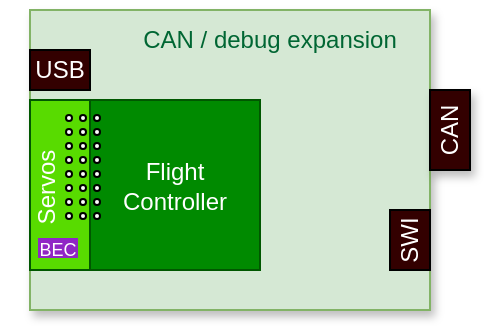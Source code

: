 <mxfile version="24.7.0" type="github">
  <diagram name="Page-1" id="cuTrMUr7h4BsO1YZslC1">
    <mxGraphModel dx="830" dy="446" grid="1" gridSize="10" guides="1" tooltips="1" connect="1" arrows="1" fold="1" page="1" pageScale="1" pageWidth="827" pageHeight="1169" math="0" shadow="0">
      <root>
        <mxCell id="0" />
        <mxCell id="1" parent="0" />
        <mxCell id="mdAf7T-0egApHh9d--ax-3" value="CAN" style="rounded=0;whiteSpace=wrap;html=1;fillColor=#d5e8d4;strokeColor=#82b366;shadow=1;" parent="1" vertex="1">
          <mxGeometry x="270" y="490" width="200" height="150" as="geometry" />
        </mxCell>
        <mxCell id="mdAf7T-0egApHh9d--ax-4" value="Flight&lt;div&gt;Controller&lt;/div&gt;" style="whiteSpace=wrap;html=1;aspect=fixed;fillColor=#008a00;fontColor=#ffffff;strokeColor=#005700;" parent="1" vertex="1">
          <mxGeometry x="300" y="535" width="85" height="85" as="geometry" />
        </mxCell>
        <mxCell id="mdAf7T-0egApHh9d--ax-5" value="" style="rounded=0;whiteSpace=wrap;html=1;fillColor=#58db00;fontColor=#ffffff;strokeColor=#005700;" parent="1" vertex="1">
          <mxGeometry x="270" y="535" width="30" height="85" as="geometry" />
        </mxCell>
        <mxCell id="mdAf7T-0egApHh9d--ax-7" value="" style="rounded=0;whiteSpace=wrap;html=1;fillColor=#330000;" parent="1" vertex="1">
          <mxGeometry x="450" y="590" width="20" height="30" as="geometry" />
        </mxCell>
        <mxCell id="mdAf7T-0egApHh9d--ax-8" value="" style="rounded=0;whiteSpace=wrap;html=1;fillColor=#330000;shadow=1;" parent="1" vertex="1">
          <mxGeometry x="470" y="530" width="20" height="40" as="geometry" />
        </mxCell>
        <mxCell id="mdAf7T-0egApHh9d--ax-9" value="" style="ellipse;whiteSpace=wrap;html=1;aspect=fixed;" parent="1" vertex="1">
          <mxGeometry x="295" y="542.5" width="3" height="3" as="geometry" />
        </mxCell>
        <mxCell id="mdAf7T-0egApHh9d--ax-11" value="" style="ellipse;whiteSpace=wrap;html=1;aspect=fixed;" parent="1" vertex="1">
          <mxGeometry x="288" y="542.5" width="3" height="3" as="geometry" />
        </mxCell>
        <mxCell id="mdAf7T-0egApHh9d--ax-12" value="" style="ellipse;whiteSpace=wrap;html=1;aspect=fixed;" parent="1" vertex="1">
          <mxGeometry x="302" y="542.5" width="3" height="3" as="geometry" />
        </mxCell>
        <mxCell id="mdAf7T-0egApHh9d--ax-13" value="" style="ellipse;whiteSpace=wrap;html=1;aspect=fixed;" parent="1" vertex="1">
          <mxGeometry x="295" y="549.5" width="3" height="3" as="geometry" />
        </mxCell>
        <mxCell id="mdAf7T-0egApHh9d--ax-14" value="" style="ellipse;whiteSpace=wrap;html=1;aspect=fixed;" parent="1" vertex="1">
          <mxGeometry x="288" y="549.5" width="3" height="3" as="geometry" />
        </mxCell>
        <mxCell id="mdAf7T-0egApHh9d--ax-15" value="" style="ellipse;whiteSpace=wrap;html=1;aspect=fixed;" parent="1" vertex="1">
          <mxGeometry x="302" y="549.5" width="3" height="3" as="geometry" />
        </mxCell>
        <mxCell id="mdAf7T-0egApHh9d--ax-16" value="" style="ellipse;whiteSpace=wrap;html=1;aspect=fixed;" parent="1" vertex="1">
          <mxGeometry x="295" y="556.5" width="3" height="3" as="geometry" />
        </mxCell>
        <mxCell id="mdAf7T-0egApHh9d--ax-17" value="" style="ellipse;whiteSpace=wrap;html=1;aspect=fixed;" parent="1" vertex="1">
          <mxGeometry x="288" y="556.5" width="3" height="3" as="geometry" />
        </mxCell>
        <mxCell id="mdAf7T-0egApHh9d--ax-18" value="" style="ellipse;whiteSpace=wrap;html=1;aspect=fixed;" parent="1" vertex="1">
          <mxGeometry x="302" y="556.5" width="3" height="3" as="geometry" />
        </mxCell>
        <mxCell id="mdAf7T-0egApHh9d--ax-19" value="" style="ellipse;whiteSpace=wrap;html=1;aspect=fixed;" parent="1" vertex="1">
          <mxGeometry x="295" y="563.5" width="3" height="3" as="geometry" />
        </mxCell>
        <mxCell id="mdAf7T-0egApHh9d--ax-20" value="" style="ellipse;whiteSpace=wrap;html=1;aspect=fixed;" parent="1" vertex="1">
          <mxGeometry x="288" y="563.5" width="3" height="3" as="geometry" />
        </mxCell>
        <mxCell id="mdAf7T-0egApHh9d--ax-21" value="" style="ellipse;whiteSpace=wrap;html=1;aspect=fixed;" parent="1" vertex="1">
          <mxGeometry x="302" y="563.5" width="3" height="3" as="geometry" />
        </mxCell>
        <mxCell id="mdAf7T-0egApHh9d--ax-22" value="" style="ellipse;whiteSpace=wrap;html=1;aspect=fixed;" parent="1" vertex="1">
          <mxGeometry x="295" y="570.5" width="3" height="3" as="geometry" />
        </mxCell>
        <mxCell id="mdAf7T-0egApHh9d--ax-23" value="" style="ellipse;whiteSpace=wrap;html=1;aspect=fixed;" parent="1" vertex="1">
          <mxGeometry x="288" y="570.5" width="3" height="3" as="geometry" />
        </mxCell>
        <mxCell id="mdAf7T-0egApHh9d--ax-24" value="" style="ellipse;whiteSpace=wrap;html=1;aspect=fixed;" parent="1" vertex="1">
          <mxGeometry x="302" y="570.5" width="3" height="3" as="geometry" />
        </mxCell>
        <mxCell id="mdAf7T-0egApHh9d--ax-25" value="" style="ellipse;whiteSpace=wrap;html=1;aspect=fixed;" parent="1" vertex="1">
          <mxGeometry x="295" y="577.5" width="3" height="3" as="geometry" />
        </mxCell>
        <mxCell id="mdAf7T-0egApHh9d--ax-26" value="" style="ellipse;whiteSpace=wrap;html=1;aspect=fixed;" parent="1" vertex="1">
          <mxGeometry x="288" y="577.5" width="3" height="3" as="geometry" />
        </mxCell>
        <mxCell id="mdAf7T-0egApHh9d--ax-27" value="" style="ellipse;whiteSpace=wrap;html=1;aspect=fixed;" parent="1" vertex="1">
          <mxGeometry x="302" y="577.5" width="3" height="3" as="geometry" />
        </mxCell>
        <mxCell id="mdAf7T-0egApHh9d--ax-28" value="" style="ellipse;whiteSpace=wrap;html=1;aspect=fixed;" parent="1" vertex="1">
          <mxGeometry x="295" y="584.5" width="3" height="3" as="geometry" />
        </mxCell>
        <mxCell id="mdAf7T-0egApHh9d--ax-29" value="" style="ellipse;whiteSpace=wrap;html=1;aspect=fixed;" parent="1" vertex="1">
          <mxGeometry x="288" y="584.5" width="3" height="3" as="geometry" />
        </mxCell>
        <mxCell id="mdAf7T-0egApHh9d--ax-30" value="" style="ellipse;whiteSpace=wrap;html=1;aspect=fixed;" parent="1" vertex="1">
          <mxGeometry x="302" y="584.5" width="3" height="3" as="geometry" />
        </mxCell>
        <mxCell id="mdAf7T-0egApHh9d--ax-31" value="" style="ellipse;whiteSpace=wrap;html=1;aspect=fixed;" parent="1" vertex="1">
          <mxGeometry x="295" y="591.5" width="3" height="3" as="geometry" />
        </mxCell>
        <mxCell id="mdAf7T-0egApHh9d--ax-32" value="" style="ellipse;whiteSpace=wrap;html=1;aspect=fixed;" parent="1" vertex="1">
          <mxGeometry x="288" y="591.5" width="3" height="3" as="geometry" />
        </mxCell>
        <mxCell id="mdAf7T-0egApHh9d--ax-33" value="" style="ellipse;whiteSpace=wrap;html=1;aspect=fixed;" parent="1" vertex="1">
          <mxGeometry x="302" y="591.5" width="3" height="3" as="geometry" />
        </mxCell>
        <mxCell id="mdAf7T-0egApHh9d--ax-34" value="&lt;font color=&quot;#006633&quot;&gt;CAN / debug expansion&lt;/font&gt;" style="text;html=1;align=center;verticalAlign=middle;whiteSpace=wrap;rounded=0;" parent="1" vertex="1">
          <mxGeometry x="310" y="490" width="160" height="30" as="geometry" />
        </mxCell>
        <mxCell id="mdAf7T-0egApHh9d--ax-35" value="&lt;font color=&quot;#ffffff&quot;&gt;Servos&lt;/font&gt;" style="text;html=1;align=center;verticalAlign=middle;whiteSpace=wrap;rounded=0;rotation=-90;" parent="1" vertex="1">
          <mxGeometry x="248" y="563.5" width="60" height="30" as="geometry" />
        </mxCell>
        <mxCell id="mdAf7T-0egApHh9d--ax-36" value="&lt;font color=&quot;#ffffff&quot;&gt;CAN&lt;/font&gt;" style="text;html=1;align=center;verticalAlign=middle;whiteSpace=wrap;rounded=0;rotation=-90;" parent="1" vertex="1">
          <mxGeometry x="450" y="535" width="60" height="30" as="geometry" />
        </mxCell>
        <mxCell id="mdAf7T-0egApHh9d--ax-37" value="&lt;font color=&quot;#ffffff&quot;&gt;SWI&lt;/font&gt;" style="text;html=1;align=center;verticalAlign=middle;whiteSpace=wrap;rounded=0;rotation=-90;" parent="1" vertex="1">
          <mxGeometry x="430" y="590" width="60" height="30" as="geometry" />
        </mxCell>
        <mxCell id="mdAf7T-0egApHh9d--ax-38" value="" style="rounded=0;whiteSpace=wrap;html=1;fillColor=#330000;" parent="1" vertex="1">
          <mxGeometry x="270" y="510" width="30" height="20" as="geometry" />
        </mxCell>
        <mxCell id="mdAf7T-0egApHh9d--ax-39" value="&lt;font color=&quot;#ffffff&quot;&gt;USB&lt;/font&gt;" style="text;html=1;align=center;verticalAlign=middle;whiteSpace=wrap;rounded=0;rotation=0;" parent="1" vertex="1">
          <mxGeometry x="255" y="505" width="60" height="30" as="geometry" />
        </mxCell>
        <mxCell id="mdAf7T-0egApHh9d--ax-40" value="&lt;font style=&quot;font-size: 9px;&quot;&gt;BEC&lt;/font&gt;" style="rounded=0;whiteSpace=wrap;html=1;fontSize=10;fillColor=#9026c5;strokeColor=none;fontColor=#FFFFFF;" parent="1" vertex="1">
          <mxGeometry x="274" y="604" width="20" height="10" as="geometry" />
        </mxCell>
      </root>
    </mxGraphModel>
  </diagram>
</mxfile>
